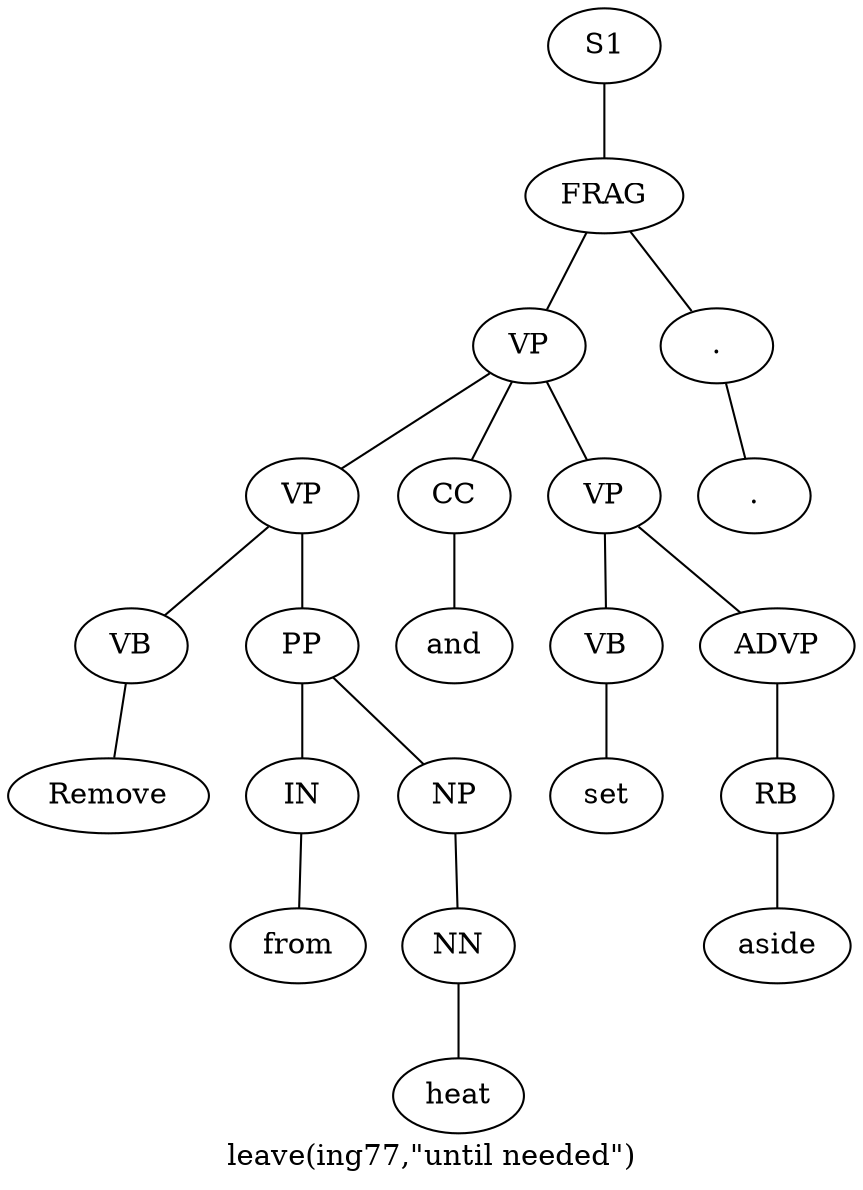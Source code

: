 graph SyntaxGraph {
	label = "leave(ing77,\"until needed\")";
	Node0 [label="S1"];
	Node1 [label="FRAG"];
	Node2 [label="VP"];
	Node3 [label="VP"];
	Node4 [label="VB"];
	Node5 [label="Remove"];
	Node6 [label="PP"];
	Node7 [label="IN"];
	Node8 [label="from"];
	Node9 [label="NP"];
	Node10 [label="NN"];
	Node11 [label="heat"];
	Node12 [label="CC"];
	Node13 [label="and"];
	Node14 [label="VP"];
	Node15 [label="VB"];
	Node16 [label="set"];
	Node17 [label="ADVP"];
	Node18 [label="RB"];
	Node19 [label="aside"];
	Node20 [label="."];
	Node21 [label="."];

	Node0 -- Node1;
	Node1 -- Node2;
	Node1 -- Node20;
	Node2 -- Node3;
	Node2 -- Node12;
	Node2 -- Node14;
	Node3 -- Node4;
	Node3 -- Node6;
	Node4 -- Node5;
	Node6 -- Node7;
	Node6 -- Node9;
	Node7 -- Node8;
	Node9 -- Node10;
	Node10 -- Node11;
	Node12 -- Node13;
	Node14 -- Node15;
	Node14 -- Node17;
	Node15 -- Node16;
	Node17 -- Node18;
	Node18 -- Node19;
	Node20 -- Node21;
}